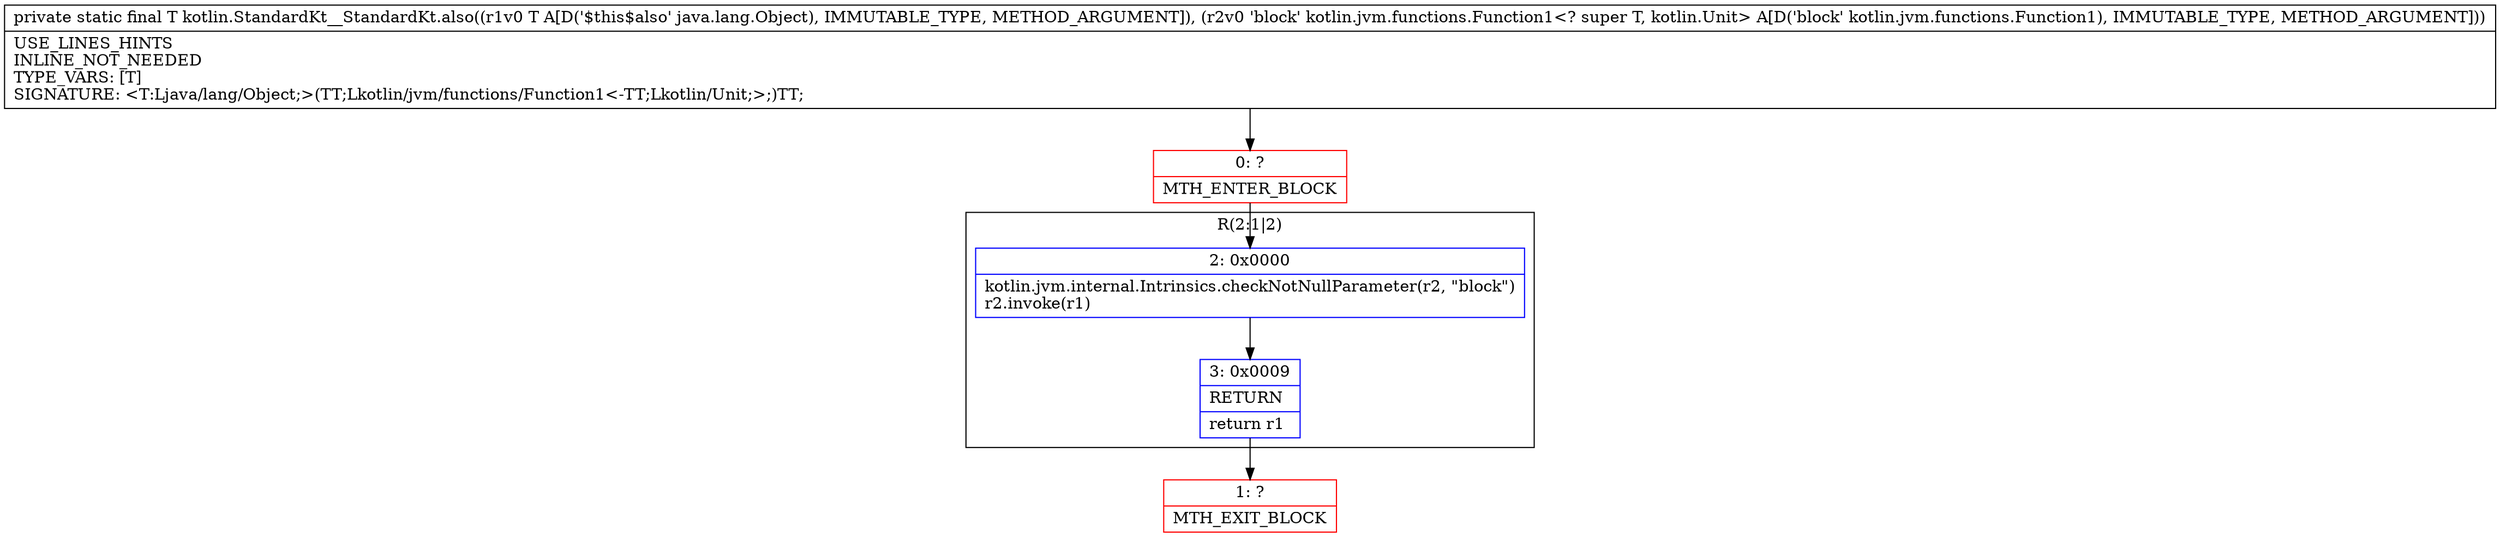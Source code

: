 digraph "CFG forkotlin.StandardKt__StandardKt.also(Ljava\/lang\/Object;Lkotlin\/jvm\/functions\/Function1;)Ljava\/lang\/Object;" {
subgraph cluster_Region_1875798004 {
label = "R(2:1|2)";
node [shape=record,color=blue];
Node_2 [shape=record,label="{2\:\ 0x0000|kotlin.jvm.internal.Intrinsics.checkNotNullParameter(r2, \"block\")\lr2.invoke(r1)\l}"];
Node_3 [shape=record,label="{3\:\ 0x0009|RETURN\l|return r1\l}"];
}
Node_0 [shape=record,color=red,label="{0\:\ ?|MTH_ENTER_BLOCK\l}"];
Node_1 [shape=record,color=red,label="{1\:\ ?|MTH_EXIT_BLOCK\l}"];
MethodNode[shape=record,label="{private static final T kotlin.StandardKt__StandardKt.also((r1v0 T A[D('$this$also' java.lang.Object), IMMUTABLE_TYPE, METHOD_ARGUMENT]), (r2v0 'block' kotlin.jvm.functions.Function1\<? super T, kotlin.Unit\> A[D('block' kotlin.jvm.functions.Function1), IMMUTABLE_TYPE, METHOD_ARGUMENT]))  | USE_LINES_HINTS\lINLINE_NOT_NEEDED\lTYPE_VARS: [T]\lSIGNATURE: \<T:Ljava\/lang\/Object;\>(TT;Lkotlin\/jvm\/functions\/Function1\<\-TT;Lkotlin\/Unit;\>;)TT;\l}"];
MethodNode -> Node_0;Node_2 -> Node_3;
Node_3 -> Node_1;
Node_0 -> Node_2;
}

